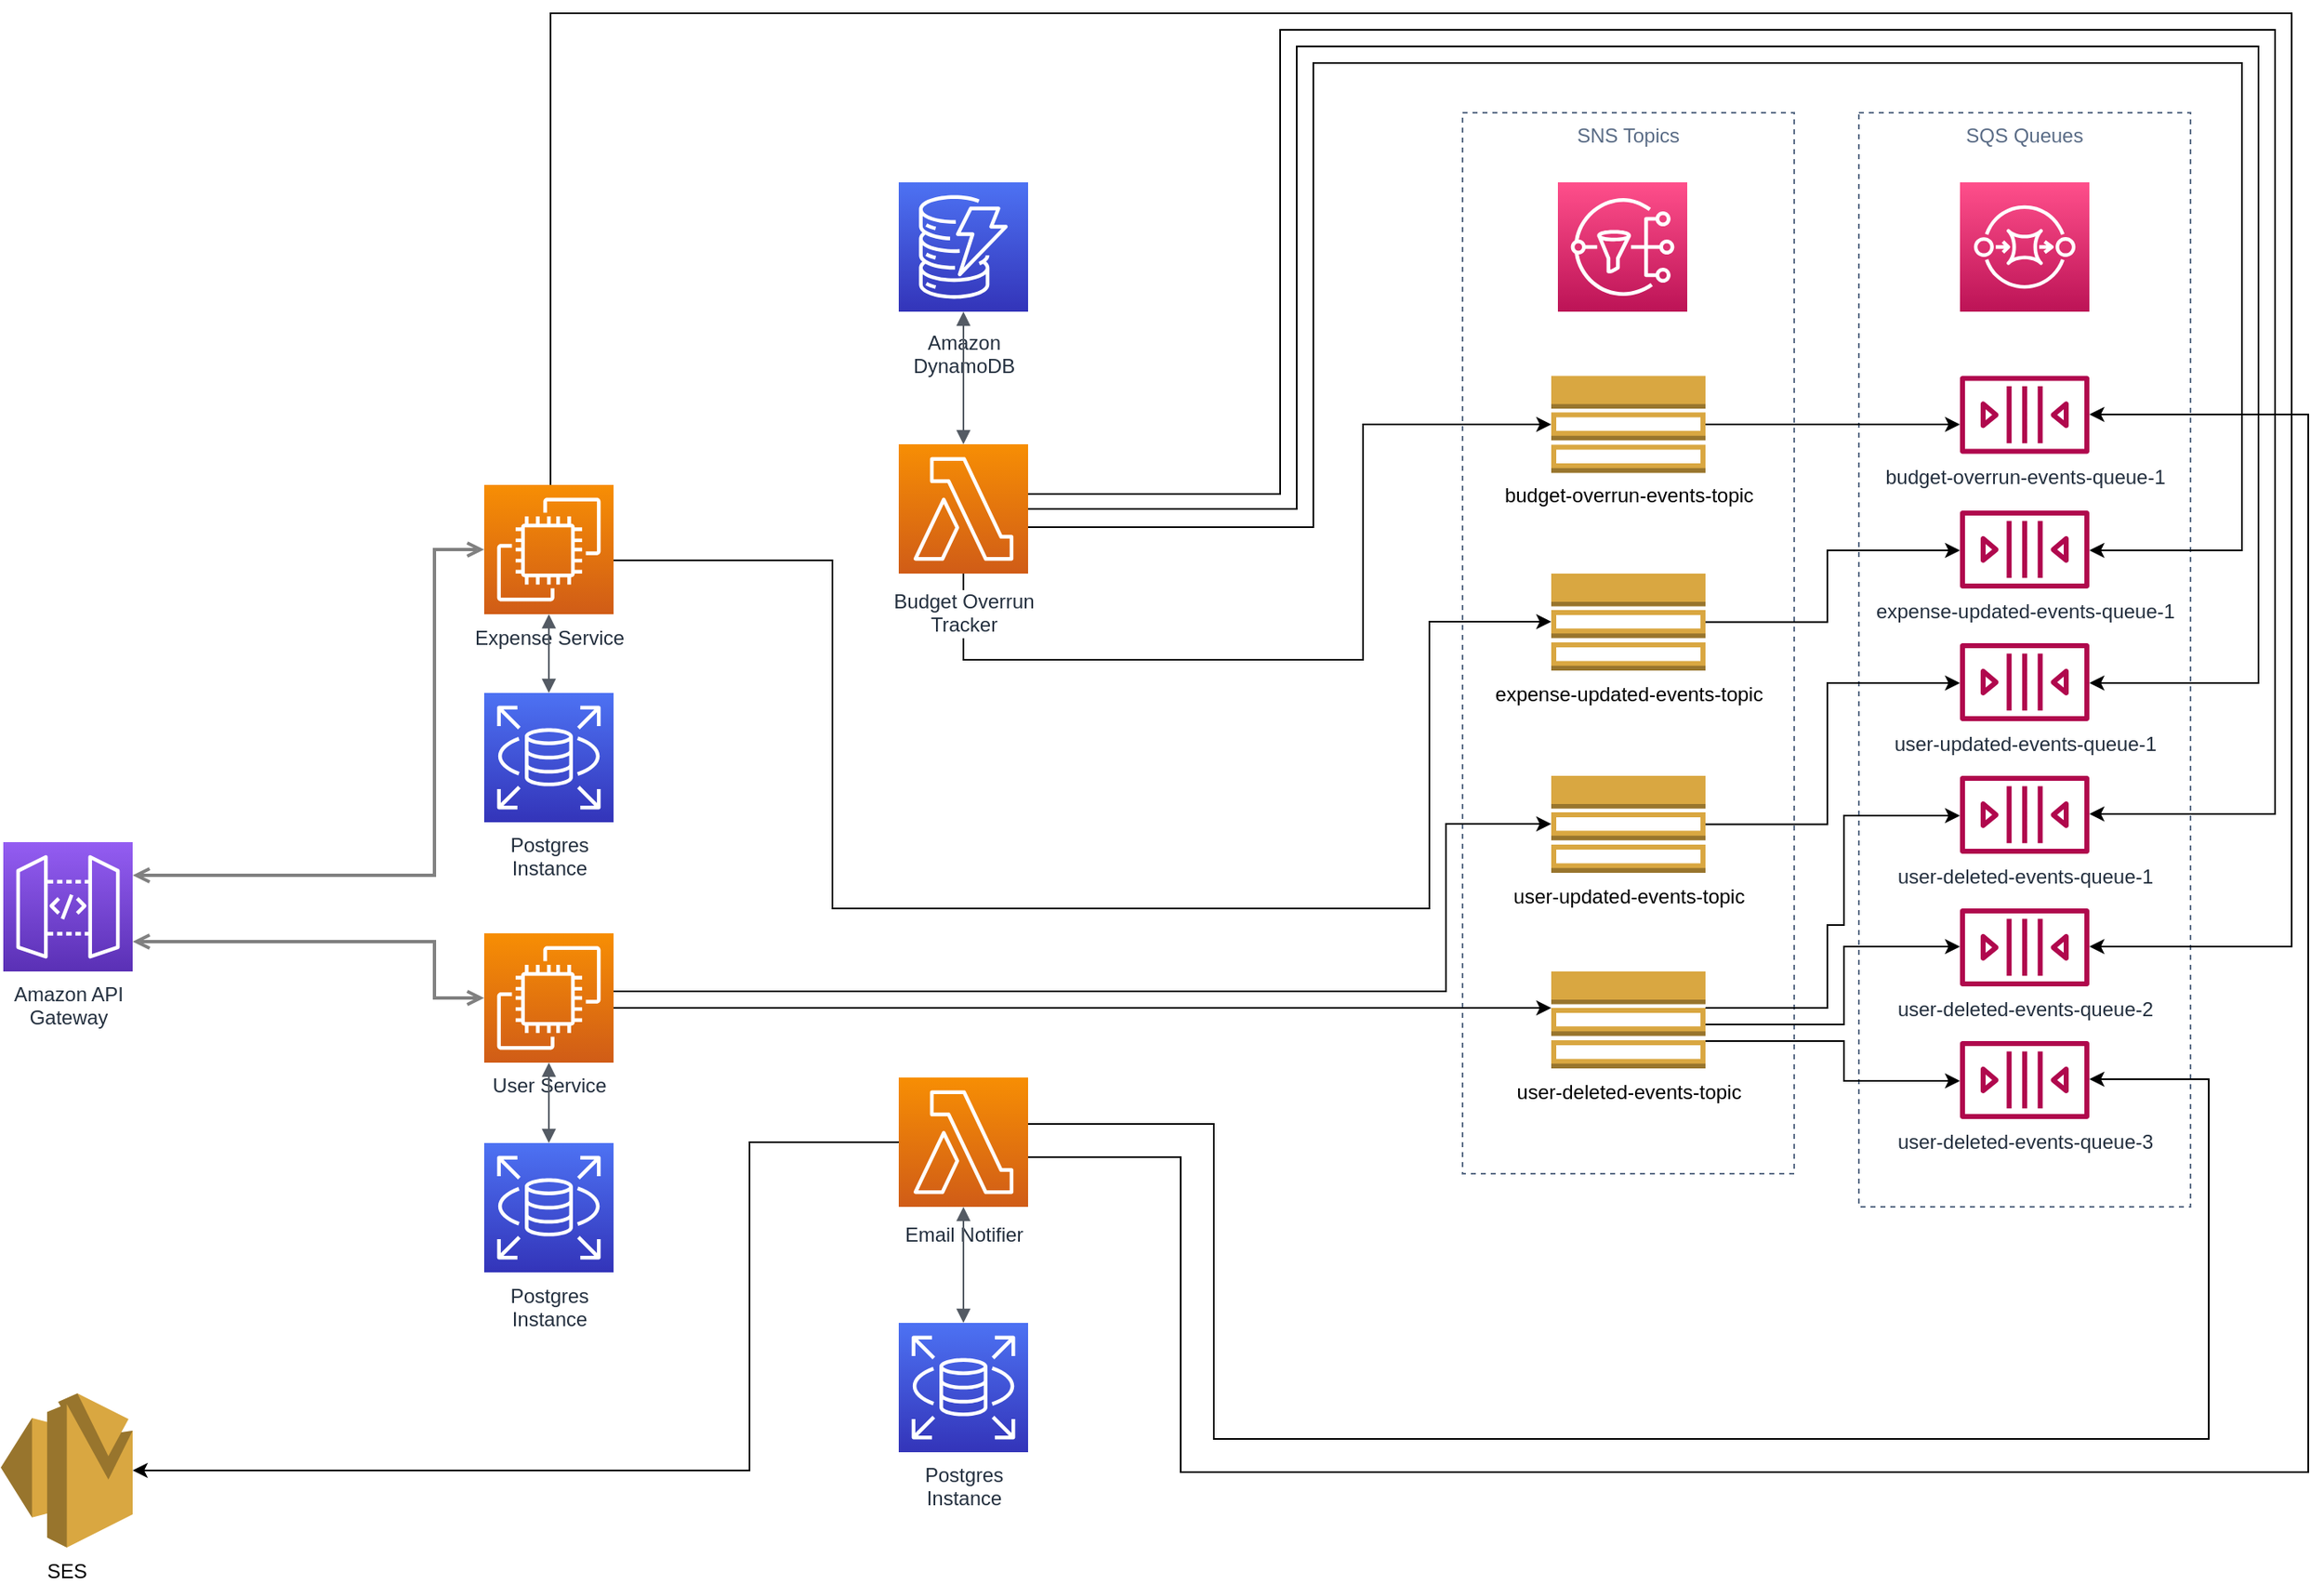 <mxfile version="21.2.1" type="device">
  <diagram id="Ht1M8jgEwFfnCIfOTk4-" name="Page-1">
    <mxGraphModel dx="3078" dy="1856" grid="1" gridSize="10" guides="1" tooltips="1" connect="1" arrows="1" fold="1" page="1" pageScale="1" pageWidth="1169" pageHeight="827" math="0" shadow="0">
      <root>
        <mxCell id="0" />
        <mxCell id="1" parent="0" />
        <mxCell id="XcrIh8RqW4nvHomawHJK-60" value="SQS Queues" style="fillColor=none;strokeColor=#5A6C86;dashed=1;verticalAlign=top;fontStyle=0;fontColor=#5A6C86;whiteSpace=wrap;html=1;" parent="1" vertex="1">
          <mxGeometry x="979" y="-120" width="200" height="660" as="geometry" />
        </mxCell>
        <mxCell id="XcrIh8RqW4nvHomawHJK-59" value="SNS Topics" style="fillColor=none;strokeColor=#5A6C86;dashed=1;verticalAlign=top;fontStyle=0;fontColor=#5A6C86;whiteSpace=wrap;html=1;" parent="1" vertex="1">
          <mxGeometry x="740" y="-120" width="200" height="640" as="geometry" />
        </mxCell>
        <mxCell id="UEzPUAAOIrF-is8g5C7q-129" style="edgeStyle=orthogonalEdgeStyle;rounded=0;orthogonalLoop=1;jettySize=auto;html=1;startArrow=open;startFill=0;endArrow=open;endFill=0;strokeWidth=2;strokeColor=#808080;entryX=0;entryY=0.5;entryDx=0;entryDy=0;entryPerimeter=0;" parent="1" source="UEzPUAAOIrF-is8g5C7q-114" target="XcrIh8RqW4nvHomawHJK-1" edge="1">
          <mxGeometry relative="1" as="geometry">
            <Array as="points">
              <mxPoint x="120" y="380" />
              <mxPoint x="120" y="414" />
            </Array>
            <mxPoint x="410" y="620" as="targetPoint" />
          </mxGeometry>
        </mxCell>
        <mxCell id="UEzPUAAOIrF-is8g5C7q-142" style="edgeStyle=orthogonalEdgeStyle;rounded=0;orthogonalLoop=1;jettySize=auto;html=1;startArrow=open;startFill=0;endArrow=open;endFill=0;strokeWidth=2;strokeColor=#808080;entryX=0;entryY=0.5;entryDx=0;entryDy=0;entryPerimeter=0;" parent="1" source="UEzPUAAOIrF-is8g5C7q-114" target="XcrIh8RqW4nvHomawHJK-2" edge="1">
          <mxGeometry relative="1" as="geometry">
            <mxPoint x="200" y="380" as="sourcePoint" />
            <mxPoint x="120" y="140" as="targetPoint" />
            <Array as="points">
              <mxPoint x="120" y="340" />
              <mxPoint x="120" y="143" />
            </Array>
          </mxGeometry>
        </mxCell>
        <mxCell id="XcrIh8RqW4nvHomawHJK-21" value="" style="edgeStyle=orthogonalEdgeStyle;rounded=0;orthogonalLoop=1;jettySize=auto;html=1;" parent="1" source="UEzPUAAOIrF-is8g5C7q-113" target="XcrIh8RqW4nvHomawHJK-20" edge="1">
          <mxGeometry relative="1" as="geometry">
            <Array as="points">
              <mxPoint x="310" y="501" />
              <mxPoint x="310" y="699" />
            </Array>
          </mxGeometry>
        </mxCell>
        <mxCell id="XcrIh8RqW4nvHomawHJK-77" style="edgeStyle=orthogonalEdgeStyle;rounded=0;orthogonalLoop=1;jettySize=auto;html=1;" parent="1" source="UEzPUAAOIrF-is8g5C7q-113" target="XcrIh8RqW4nvHomawHJK-70" edge="1">
          <mxGeometry relative="1" as="geometry">
            <Array as="points">
              <mxPoint x="570" y="510" />
              <mxPoint x="570" y="700" />
              <mxPoint x="1250" y="700" />
              <mxPoint x="1250" y="62" />
            </Array>
          </mxGeometry>
        </mxCell>
        <mxCell id="XcrIh8RqW4nvHomawHJK-119" style="edgeStyle=orthogonalEdgeStyle;rounded=0;orthogonalLoop=1;jettySize=auto;html=1;" parent="1" source="UEzPUAAOIrF-is8g5C7q-113" target="XcrIh8RqW4nvHomawHJK-108" edge="1">
          <mxGeometry relative="1" as="geometry">
            <Array as="points">
              <mxPoint x="590" y="490" />
              <mxPoint x="590" y="680" />
              <mxPoint x="1190" y="680" />
              <mxPoint x="1190" y="463" />
            </Array>
          </mxGeometry>
        </mxCell>
        <mxCell id="UEzPUAAOIrF-is8g5C7q-113" value="&lt;div&gt;Email Notifier&lt;/div&gt;" style="outlineConnect=0;fontColor=#232F3E;gradientColor=#F78E04;gradientDirection=north;fillColor=#D05C17;strokeColor=#ffffff;dashed=0;verticalLabelPosition=bottom;verticalAlign=top;align=center;html=1;fontSize=12;fontStyle=0;aspect=fixed;shape=mxgraph.aws4.resourceIcon;resIcon=mxgraph.aws4.lambda;labelBackgroundColor=#ffffff;spacingTop=3;" parent="1" vertex="1">
          <mxGeometry x="400" y="462" width="78" height="78" as="geometry" />
        </mxCell>
        <mxCell id="UEzPUAAOIrF-is8g5C7q-114" value="Amazon API&lt;br&gt;Gateway&lt;br&gt;" style="outlineConnect=0;fontColor=#232F3E;gradientColor=#945DF2;gradientDirection=north;fillColor=#5A30B5;strokeColor=#ffffff;dashed=0;verticalLabelPosition=bottom;verticalAlign=top;align=center;html=1;fontSize=12;fontStyle=0;aspect=fixed;shape=mxgraph.aws4.resourceIcon;resIcon=mxgraph.aws4.api_gateway;labelBackgroundColor=#ffffff;" parent="1" vertex="1">
          <mxGeometry x="-140" y="320" width="78" height="78" as="geometry" />
        </mxCell>
        <mxCell id="UEzPUAAOIrF-is8g5C7q-119" value="Amazon&lt;br&gt;DynamoDB&lt;br&gt;" style="outlineConnect=0;fontColor=#232F3E;gradientColor=#4D72F3;gradientDirection=north;fillColor=#3334B9;strokeColor=#ffffff;dashed=0;verticalLabelPosition=bottom;verticalAlign=top;align=center;html=1;fontSize=12;fontStyle=0;aspect=fixed;shape=mxgraph.aws4.resourceIcon;resIcon=mxgraph.aws4.dynamodb;labelBackgroundColor=#ffffff;spacingTop=5;" parent="1" vertex="1">
          <mxGeometry x="400.0" y="-78" width="78" height="78" as="geometry" />
        </mxCell>
        <mxCell id="XcrIh8RqW4nvHomawHJK-72" style="edgeStyle=orthogonalEdgeStyle;rounded=0;orthogonalLoop=1;jettySize=auto;html=1;" parent="1" source="XcrIh8RqW4nvHomawHJK-1" target="XcrIh8RqW4nvHomawHJK-26" edge="1">
          <mxGeometry relative="1" as="geometry">
            <Array as="points">
              <mxPoint x="730" y="410" />
              <mxPoint x="730" y="309" />
            </Array>
          </mxGeometry>
        </mxCell>
        <mxCell id="XcrIh8RqW4nvHomawHJK-73" style="edgeStyle=orthogonalEdgeStyle;rounded=0;orthogonalLoop=1;jettySize=auto;html=1;" parent="1" source="XcrIh8RqW4nvHomawHJK-1" target="XcrIh8RqW4nvHomawHJK-24" edge="1">
          <mxGeometry relative="1" as="geometry">
            <Array as="points">
              <mxPoint x="700" y="420" />
              <mxPoint x="700" y="420" />
            </Array>
          </mxGeometry>
        </mxCell>
        <mxCell id="XcrIh8RqW4nvHomawHJK-1" value="&lt;div&gt;User Service&lt;/div&gt;" style="sketch=0;points=[[0,0,0],[0.25,0,0],[0.5,0,0],[0.75,0,0],[1,0,0],[0,1,0],[0.25,1,0],[0.5,1,0],[0.75,1,0],[1,1,0],[0,0.25,0],[0,0.5,0],[0,0.75,0],[1,0.25,0],[1,0.5,0],[1,0.75,0]];outlineConnect=0;fontColor=#232F3E;gradientColor=#F78E04;gradientDirection=north;fillColor=#D05C17;strokeColor=#ffffff;dashed=0;verticalLabelPosition=bottom;verticalAlign=top;align=center;html=1;fontSize=12;fontStyle=0;aspect=fixed;shape=mxgraph.aws4.resourceIcon;resIcon=mxgraph.aws4.ec2;" parent="1" vertex="1">
          <mxGeometry x="150" y="375" width="78" height="78" as="geometry" />
        </mxCell>
        <mxCell id="XcrIh8RqW4nvHomawHJK-97" style="edgeStyle=orthogonalEdgeStyle;rounded=0;orthogonalLoop=1;jettySize=auto;html=1;" parent="1" source="XcrIh8RqW4nvHomawHJK-2" target="XcrIh8RqW4nvHomawHJK-27" edge="1">
          <mxGeometry relative="1" as="geometry">
            <Array as="points">
              <mxPoint x="360" y="150" />
              <mxPoint x="360" y="360" />
              <mxPoint x="720" y="360" />
              <mxPoint x="720" y="187" />
            </Array>
          </mxGeometry>
        </mxCell>
        <mxCell id="XcrIh8RqW4nvHomawHJK-127" style="edgeStyle=orthogonalEdgeStyle;rounded=0;orthogonalLoop=1;jettySize=auto;html=1;" parent="1" source="XcrIh8RqW4nvHomawHJK-2" target="XcrIh8RqW4nvHomawHJK-107" edge="1">
          <mxGeometry relative="1" as="geometry">
            <Array as="points">
              <mxPoint x="190" y="-180" />
              <mxPoint x="1240" y="-180" />
              <mxPoint x="1240" y="383" />
            </Array>
          </mxGeometry>
        </mxCell>
        <mxCell id="XcrIh8RqW4nvHomawHJK-2" value="&lt;div&gt;Expense Service&lt;/div&gt;&lt;div&gt;&lt;br&gt;&lt;/div&gt;" style="sketch=0;points=[[0,0,0],[0.25,0,0],[0.5,0,0],[0.75,0,0],[1,0,0],[0,1,0],[0.25,1,0],[0.5,1,0],[0.75,1,0],[1,1,0],[0,0.25,0],[0,0.5,0],[0,0.75,0],[1,0.25,0],[1,0.5,0],[1,0.75,0]];outlineConnect=0;fontColor=#232F3E;gradientColor=#F78E04;gradientDirection=north;fillColor=#D05C17;strokeColor=#ffffff;dashed=0;verticalLabelPosition=bottom;verticalAlign=top;align=center;html=1;fontSize=12;fontStyle=0;aspect=fixed;shape=mxgraph.aws4.resourceIcon;resIcon=mxgraph.aws4.ec2;" parent="1" vertex="1">
          <mxGeometry x="150" y="104.5" width="78" height="78" as="geometry" />
        </mxCell>
        <mxCell id="XcrIh8RqW4nvHomawHJK-79" style="edgeStyle=orthogonalEdgeStyle;rounded=0;orthogonalLoop=1;jettySize=auto;html=1;" parent="1" source="XcrIh8RqW4nvHomawHJK-3" target="XcrIh8RqW4nvHomawHJK-69" edge="1">
          <mxGeometry relative="1" as="geometry">
            <Array as="points">
              <mxPoint x="439" y="210" />
              <mxPoint x="680" y="210" />
              <mxPoint x="680" y="68" />
            </Array>
          </mxGeometry>
        </mxCell>
        <mxCell id="XcrIh8RqW4nvHomawHJK-123" style="edgeStyle=orthogonalEdgeStyle;rounded=0;orthogonalLoop=1;jettySize=auto;html=1;" parent="1" source="XcrIh8RqW4nvHomawHJK-3" target="XcrIh8RqW4nvHomawHJK-100" edge="1">
          <mxGeometry relative="1" as="geometry">
            <Array as="points">
              <mxPoint x="650" y="130" />
              <mxPoint x="650" y="-150" />
              <mxPoint x="1210" y="-150" />
              <mxPoint x="1210" y="144" />
            </Array>
          </mxGeometry>
        </mxCell>
        <mxCell id="XcrIh8RqW4nvHomawHJK-125" style="edgeStyle=orthogonalEdgeStyle;rounded=0;orthogonalLoop=1;jettySize=auto;html=1;" parent="1" source="XcrIh8RqW4nvHomawHJK-3" target="XcrIh8RqW4nvHomawHJK-103" edge="1">
          <mxGeometry relative="1" as="geometry">
            <Array as="points">
              <mxPoint x="640" y="119" />
              <mxPoint x="640" y="-160" />
              <mxPoint x="1220" y="-160" />
              <mxPoint x="1220" y="224" />
            </Array>
          </mxGeometry>
        </mxCell>
        <mxCell id="XcrIh8RqW4nvHomawHJK-126" style="edgeStyle=orthogonalEdgeStyle;rounded=0;orthogonalLoop=1;jettySize=auto;html=1;" parent="1" source="XcrIh8RqW4nvHomawHJK-3" target="XcrIh8RqW4nvHomawHJK-106" edge="1">
          <mxGeometry relative="1" as="geometry">
            <Array as="points">
              <mxPoint x="630" y="110" />
              <mxPoint x="630" y="-170" />
              <mxPoint x="1230" y="-170" />
              <mxPoint x="1230" y="303" />
            </Array>
          </mxGeometry>
        </mxCell>
        <mxCell id="XcrIh8RqW4nvHomawHJK-3" value="&lt;div&gt;Budget Overrun&lt;/div&gt;&lt;div&gt;Tracker&lt;br&gt;&lt;/div&gt;" style="outlineConnect=0;fontColor=#232F3E;gradientColor=#F78E04;gradientDirection=north;fillColor=#D05C17;strokeColor=#ffffff;dashed=0;verticalLabelPosition=bottom;verticalAlign=top;align=center;html=1;fontSize=12;fontStyle=0;aspect=fixed;shape=mxgraph.aws4.resourceIcon;resIcon=mxgraph.aws4.lambda;labelBackgroundColor=#ffffff;spacingTop=3;" parent="1" vertex="1">
          <mxGeometry x="400" y="80" width="78" height="78" as="geometry" />
        </mxCell>
        <mxCell id="XcrIh8RqW4nvHomawHJK-4" value="&lt;div&gt;Postgres&lt;/div&gt;&lt;div&gt;Instance&lt;br&gt;&lt;/div&gt;" style="sketch=0;points=[[0,0,0],[0.25,0,0],[0.5,0,0],[0.75,0,0],[1,0,0],[0,1,0],[0.25,1,0],[0.5,1,0],[0.75,1,0],[1,1,0],[0,0.25,0],[0,0.5,0],[0,0.75,0],[1,0.25,0],[1,0.5,0],[1,0.75,0]];outlineConnect=0;fontColor=#232F3E;gradientColor=#4D72F3;gradientDirection=north;fillColor=#3334B9;strokeColor=#ffffff;dashed=0;verticalLabelPosition=bottom;verticalAlign=top;align=center;html=1;fontSize=12;fontStyle=0;aspect=fixed;shape=mxgraph.aws4.resourceIcon;resIcon=mxgraph.aws4.rds;" parent="1" vertex="1">
          <mxGeometry x="150" y="230" width="78" height="78" as="geometry" />
        </mxCell>
        <mxCell id="XcrIh8RqW4nvHomawHJK-5" value="&lt;div&gt;Postgres&lt;/div&gt;&lt;div&gt;Instance&lt;br&gt;&lt;/div&gt;" style="sketch=0;points=[[0,0,0],[0.25,0,0],[0.5,0,0],[0.75,0,0],[1,0,0],[0,1,0],[0.25,1,0],[0.5,1,0],[0.75,1,0],[1,1,0],[0,0.25,0],[0,0.5,0],[0,0.75,0],[1,0.25,0],[1,0.5,0],[1,0.75,0]];outlineConnect=0;fontColor=#232F3E;gradientColor=#4D72F3;gradientDirection=north;fillColor=#3334B9;strokeColor=#ffffff;dashed=0;verticalLabelPosition=bottom;verticalAlign=top;align=center;html=1;fontSize=12;fontStyle=0;aspect=fixed;shape=mxgraph.aws4.resourceIcon;resIcon=mxgraph.aws4.rds;" parent="1" vertex="1">
          <mxGeometry x="150" y="501.5" width="78" height="78" as="geometry" />
        </mxCell>
        <mxCell id="XcrIh8RqW4nvHomawHJK-6" value="" style="edgeStyle=orthogonalEdgeStyle;html=1;endArrow=block;elbow=vertical;startArrow=block;startFill=1;endFill=1;strokeColor=#545B64;rounded=0;" parent="1" source="XcrIh8RqW4nvHomawHJK-1" target="XcrIh8RqW4nvHomawHJK-5" edge="1">
          <mxGeometry width="100" relative="1" as="geometry">
            <mxPoint x="470" y="340" as="sourcePoint" />
            <mxPoint x="570" y="340" as="targetPoint" />
            <Array as="points" />
          </mxGeometry>
        </mxCell>
        <mxCell id="XcrIh8RqW4nvHomawHJK-7" value="" style="edgeStyle=orthogonalEdgeStyle;html=1;endArrow=block;elbow=vertical;startArrow=block;startFill=1;endFill=1;strokeColor=#545B64;rounded=0;entryX=0.5;entryY=1;entryDx=0;entryDy=0;entryPerimeter=0;exitX=0.5;exitY=0;exitDx=0;exitDy=0;exitPerimeter=0;" parent="1" source="XcrIh8RqW4nvHomawHJK-4" target="XcrIh8RqW4nvHomawHJK-2" edge="1">
          <mxGeometry width="100" relative="1" as="geometry">
            <mxPoint x="170" y="240" as="sourcePoint" />
            <mxPoint x="449" y="530" as="targetPoint" />
            <Array as="points">
              <mxPoint x="189" y="230" />
              <mxPoint x="189" y="230" />
            </Array>
          </mxGeometry>
        </mxCell>
        <mxCell id="XcrIh8RqW4nvHomawHJK-19" value="" style="edgeStyle=orthogonalEdgeStyle;html=1;endArrow=block;elbow=vertical;startArrow=block;startFill=1;endFill=1;strokeColor=#545B64;rounded=0;" parent="1" source="XcrIh8RqW4nvHomawHJK-3" target="UEzPUAAOIrF-is8g5C7q-119" edge="1">
          <mxGeometry width="100" relative="1" as="geometry">
            <mxPoint x="320" y="20" as="sourcePoint" />
            <mxPoint x="420" y="20" as="targetPoint" />
          </mxGeometry>
        </mxCell>
        <mxCell id="XcrIh8RqW4nvHomawHJK-20" value="&lt;div&gt;SES&lt;/div&gt;" style="outlineConnect=0;dashed=0;verticalLabelPosition=bottom;verticalAlign=top;align=center;html=1;shape=mxgraph.aws3.ses;fillColor=#D9A741;gradientColor=none;" parent="1" vertex="1">
          <mxGeometry x="-141.5" y="652.5" width="79.5" height="93" as="geometry" />
        </mxCell>
        <mxCell id="XcrIh8RqW4nvHomawHJK-116" style="edgeStyle=orthogonalEdgeStyle;rounded=0;orthogonalLoop=1;jettySize=auto;html=1;" parent="1" source="XcrIh8RqW4nvHomawHJK-24" target="XcrIh8RqW4nvHomawHJK-106" edge="1">
          <mxGeometry relative="1" as="geometry">
            <Array as="points">
              <mxPoint x="960" y="420" />
              <mxPoint x="960" y="370" />
              <mxPoint x="970" y="370" />
              <mxPoint x="970" y="304" />
            </Array>
          </mxGeometry>
        </mxCell>
        <mxCell id="XcrIh8RqW4nvHomawHJK-117" style="edgeStyle=orthogonalEdgeStyle;rounded=0;orthogonalLoop=1;jettySize=auto;html=1;" parent="1" source="XcrIh8RqW4nvHomawHJK-24" target="XcrIh8RqW4nvHomawHJK-107" edge="1">
          <mxGeometry relative="1" as="geometry">
            <Array as="points">
              <mxPoint x="970" y="430" />
              <mxPoint x="970" y="383" />
            </Array>
          </mxGeometry>
        </mxCell>
        <mxCell id="XcrIh8RqW4nvHomawHJK-118" style="edgeStyle=orthogonalEdgeStyle;rounded=0;orthogonalLoop=1;jettySize=auto;html=1;" parent="1" source="XcrIh8RqW4nvHomawHJK-24" target="XcrIh8RqW4nvHomawHJK-108" edge="1">
          <mxGeometry relative="1" as="geometry">
            <Array as="points">
              <mxPoint x="970" y="440" />
              <mxPoint x="970" y="464" />
            </Array>
          </mxGeometry>
        </mxCell>
        <mxCell id="XcrIh8RqW4nvHomawHJK-24" value="user-deleted-events-topic" style="outlineConnect=0;dashed=0;verticalLabelPosition=bottom;verticalAlign=top;align=center;html=1;shape=mxgraph.aws3.topic_2;fillColor=#D9A741;gradientColor=none;" parent="1" vertex="1">
          <mxGeometry x="793.5" y="398" width="93" height="58.5" as="geometry" />
        </mxCell>
        <mxCell id="XcrIh8RqW4nvHomawHJK-114" style="edgeStyle=orthogonalEdgeStyle;rounded=0;orthogonalLoop=1;jettySize=auto;html=1;" parent="1" source="XcrIh8RqW4nvHomawHJK-26" target="XcrIh8RqW4nvHomawHJK-103" edge="1">
          <mxGeometry relative="1" as="geometry">
            <Array as="points">
              <mxPoint x="960" y="309" />
              <mxPoint x="960" y="224" />
            </Array>
          </mxGeometry>
        </mxCell>
        <mxCell id="XcrIh8RqW4nvHomawHJK-26" value="&lt;div&gt;user-updated-events-topic&lt;/div&gt;" style="outlineConnect=0;dashed=0;verticalLabelPosition=bottom;verticalAlign=top;align=center;html=1;shape=mxgraph.aws3.topic_2;fillColor=#D9A741;gradientColor=none;" parent="1" vertex="1">
          <mxGeometry x="793.5" y="280" width="93" height="58.5" as="geometry" />
        </mxCell>
        <mxCell id="XcrIh8RqW4nvHomawHJK-110" style="edgeStyle=orthogonalEdgeStyle;rounded=0;orthogonalLoop=1;jettySize=auto;html=1;" parent="1" source="XcrIh8RqW4nvHomawHJK-27" target="XcrIh8RqW4nvHomawHJK-100" edge="1">
          <mxGeometry relative="1" as="geometry">
            <Array as="points">
              <mxPoint x="960" y="187" />
              <mxPoint x="960" y="144" />
            </Array>
          </mxGeometry>
        </mxCell>
        <mxCell id="XcrIh8RqW4nvHomawHJK-27" value="expense-updated-events-topic" style="outlineConnect=0;dashed=0;verticalLabelPosition=bottom;verticalAlign=top;align=center;html=1;shape=mxgraph.aws3.topic_2;fillColor=#D9A741;gradientColor=none;" parent="1" vertex="1">
          <mxGeometry x="793.5" y="158" width="93" height="58.5" as="geometry" />
        </mxCell>
        <mxCell id="XcrIh8RqW4nvHomawHJK-29" value="" style="sketch=0;points=[[0,0,0],[0.25,0,0],[0.5,0,0],[0.75,0,0],[1,0,0],[0,1,0],[0.25,1,0],[0.5,1,0],[0.75,1,0],[1,1,0],[0,0.25,0],[0,0.5,0],[0,0.75,0],[1,0.25,0],[1,0.5,0],[1,0.75,0]];outlineConnect=0;fontColor=#232F3E;gradientColor=#FF4F8B;gradientDirection=north;fillColor=#BC1356;strokeColor=#ffffff;dashed=0;verticalLabelPosition=bottom;verticalAlign=top;align=center;html=1;fontSize=12;fontStyle=0;aspect=fixed;shape=mxgraph.aws4.resourceIcon;resIcon=mxgraph.aws4.sns;" parent="1" vertex="1">
          <mxGeometry x="797.5" y="-78" width="78" height="78" as="geometry" />
        </mxCell>
        <mxCell id="XcrIh8RqW4nvHomawHJK-30" value="" style="sketch=0;points=[[0,0,0],[0.25,0,0],[0.5,0,0],[0.75,0,0],[1,0,0],[0,1,0],[0.25,1,0],[0.5,1,0],[0.75,1,0],[1,1,0],[0,0.25,0],[0,0.5,0],[0,0.75,0],[1,0.25,0],[1,0.5,0],[1,0.75,0]];outlineConnect=0;fontColor=#232F3E;gradientColor=#FF4F8B;gradientDirection=north;fillColor=#BC1356;strokeColor=#ffffff;dashed=0;verticalLabelPosition=bottom;verticalAlign=top;align=center;html=1;fontSize=12;fontStyle=0;aspect=fixed;shape=mxgraph.aws4.resourceIcon;resIcon=mxgraph.aws4.sqs;" parent="1" vertex="1">
          <mxGeometry x="1040" y="-78" width="78" height="78" as="geometry" />
        </mxCell>
        <mxCell id="XcrIh8RqW4nvHomawHJK-81" style="edgeStyle=orthogonalEdgeStyle;rounded=0;orthogonalLoop=1;jettySize=auto;html=1;" parent="1" source="XcrIh8RqW4nvHomawHJK-69" target="XcrIh8RqW4nvHomawHJK-70" edge="1">
          <mxGeometry relative="1" as="geometry">
            <Array as="points">
              <mxPoint x="970" y="68" />
              <mxPoint x="970" y="68" />
            </Array>
          </mxGeometry>
        </mxCell>
        <mxCell id="XcrIh8RqW4nvHomawHJK-69" value="budget-overrun-events-topic" style="outlineConnect=0;dashed=0;verticalLabelPosition=bottom;verticalAlign=top;align=center;html=1;shape=mxgraph.aws3.topic_2;fillColor=#D9A741;gradientColor=none;" parent="1" vertex="1">
          <mxGeometry x="793.5" y="38.75" width="93" height="58.5" as="geometry" />
        </mxCell>
        <mxCell id="XcrIh8RqW4nvHomawHJK-70" value="budget-overrun-events-queue-1" style="sketch=0;outlineConnect=0;fontColor=#232F3E;gradientColor=none;fillColor=#B0084D;strokeColor=none;dashed=0;verticalLabelPosition=bottom;verticalAlign=top;align=center;html=1;fontSize=12;fontStyle=0;aspect=fixed;pointerEvents=1;shape=mxgraph.aws4.queue;" parent="1" vertex="1">
          <mxGeometry x="1040" y="38.75" width="78" height="47" as="geometry" />
        </mxCell>
        <mxCell id="XcrIh8RqW4nvHomawHJK-100" value="expense-updated-events-queue-1" style="sketch=0;outlineConnect=0;fontColor=#232F3E;gradientColor=none;fillColor=#B0084D;strokeColor=none;dashed=0;verticalLabelPosition=bottom;verticalAlign=top;align=center;html=1;fontSize=12;fontStyle=0;aspect=fixed;pointerEvents=1;shape=mxgraph.aws4.queue;" parent="1" vertex="1">
          <mxGeometry x="1040" y="120.0" width="78" height="47" as="geometry" />
        </mxCell>
        <mxCell id="XcrIh8RqW4nvHomawHJK-103" value="user-updated-events-queue-1" style="sketch=0;outlineConnect=0;fontColor=#232F3E;gradientColor=none;fillColor=#B0084D;strokeColor=none;dashed=0;verticalLabelPosition=bottom;verticalAlign=top;align=center;html=1;fontSize=12;fontStyle=0;aspect=fixed;pointerEvents=1;shape=mxgraph.aws4.queue;" parent="1" vertex="1">
          <mxGeometry x="1040" y="200" width="78" height="47" as="geometry" />
        </mxCell>
        <mxCell id="XcrIh8RqW4nvHomawHJK-106" value="user-deleted-events-queue-1" style="sketch=0;outlineConnect=0;fontColor=#232F3E;gradientColor=none;fillColor=#B0084D;strokeColor=none;dashed=0;verticalLabelPosition=bottom;verticalAlign=top;align=center;html=1;fontSize=12;fontStyle=0;aspect=fixed;pointerEvents=1;shape=mxgraph.aws4.queue;" parent="1" vertex="1">
          <mxGeometry x="1040" y="280" width="78" height="47" as="geometry" />
        </mxCell>
        <mxCell id="XcrIh8RqW4nvHomawHJK-107" value="user-deleted-events-queue-2" style="sketch=0;outlineConnect=0;fontColor=#232F3E;gradientColor=none;fillColor=#B0084D;strokeColor=none;dashed=0;verticalLabelPosition=bottom;verticalAlign=top;align=center;html=1;fontSize=12;fontStyle=0;aspect=fixed;pointerEvents=1;shape=mxgraph.aws4.queue;" parent="1" vertex="1">
          <mxGeometry x="1040" y="360" width="78" height="47" as="geometry" />
        </mxCell>
        <mxCell id="XcrIh8RqW4nvHomawHJK-108" value="user-deleted-events-queue-3" style="sketch=0;outlineConnect=0;fontColor=#232F3E;gradientColor=none;fillColor=#B0084D;strokeColor=none;dashed=0;verticalLabelPosition=bottom;verticalAlign=top;align=center;html=1;fontSize=12;fontStyle=0;aspect=fixed;pointerEvents=1;shape=mxgraph.aws4.queue;" parent="1" vertex="1">
          <mxGeometry x="1040" y="440" width="78" height="47" as="geometry" />
        </mxCell>
        <mxCell id="7mn_Pui5zHrybBuhjWRf-2" value="&lt;div&gt;Postgres&lt;/div&gt;&lt;div&gt;Instance&lt;br&gt;&lt;/div&gt;" style="sketch=0;points=[[0,0,0],[0.25,0,0],[0.5,0,0],[0.75,0,0],[1,0,0],[0,1,0],[0.25,1,0],[0.5,1,0],[0.75,1,0],[1,1,0],[0,0.25,0],[0,0.5,0],[0,0.75,0],[1,0.25,0],[1,0.5,0],[1,0.75,0]];outlineConnect=0;fontColor=#232F3E;gradientColor=#4D72F3;gradientDirection=north;fillColor=#3334B9;strokeColor=#ffffff;dashed=0;verticalLabelPosition=bottom;verticalAlign=top;align=center;html=1;fontSize=12;fontStyle=0;aspect=fixed;shape=mxgraph.aws4.resourceIcon;resIcon=mxgraph.aws4.rds;" vertex="1" parent="1">
          <mxGeometry x="400" y="610" width="78" height="78" as="geometry" />
        </mxCell>
        <mxCell id="7mn_Pui5zHrybBuhjWRf-4" value="" style="edgeStyle=orthogonalEdgeStyle;html=1;endArrow=block;elbow=vertical;startArrow=block;startFill=1;endFill=1;strokeColor=#545B64;rounded=0;" edge="1" parent="1" source="UEzPUAAOIrF-is8g5C7q-113" target="7mn_Pui5zHrybBuhjWRf-2">
          <mxGeometry width="100" relative="1" as="geometry">
            <mxPoint x="209" y="473" as="sourcePoint" />
            <mxPoint x="209" y="522" as="targetPoint" />
            <Array as="points" />
          </mxGeometry>
        </mxCell>
      </root>
    </mxGraphModel>
  </diagram>
</mxfile>
